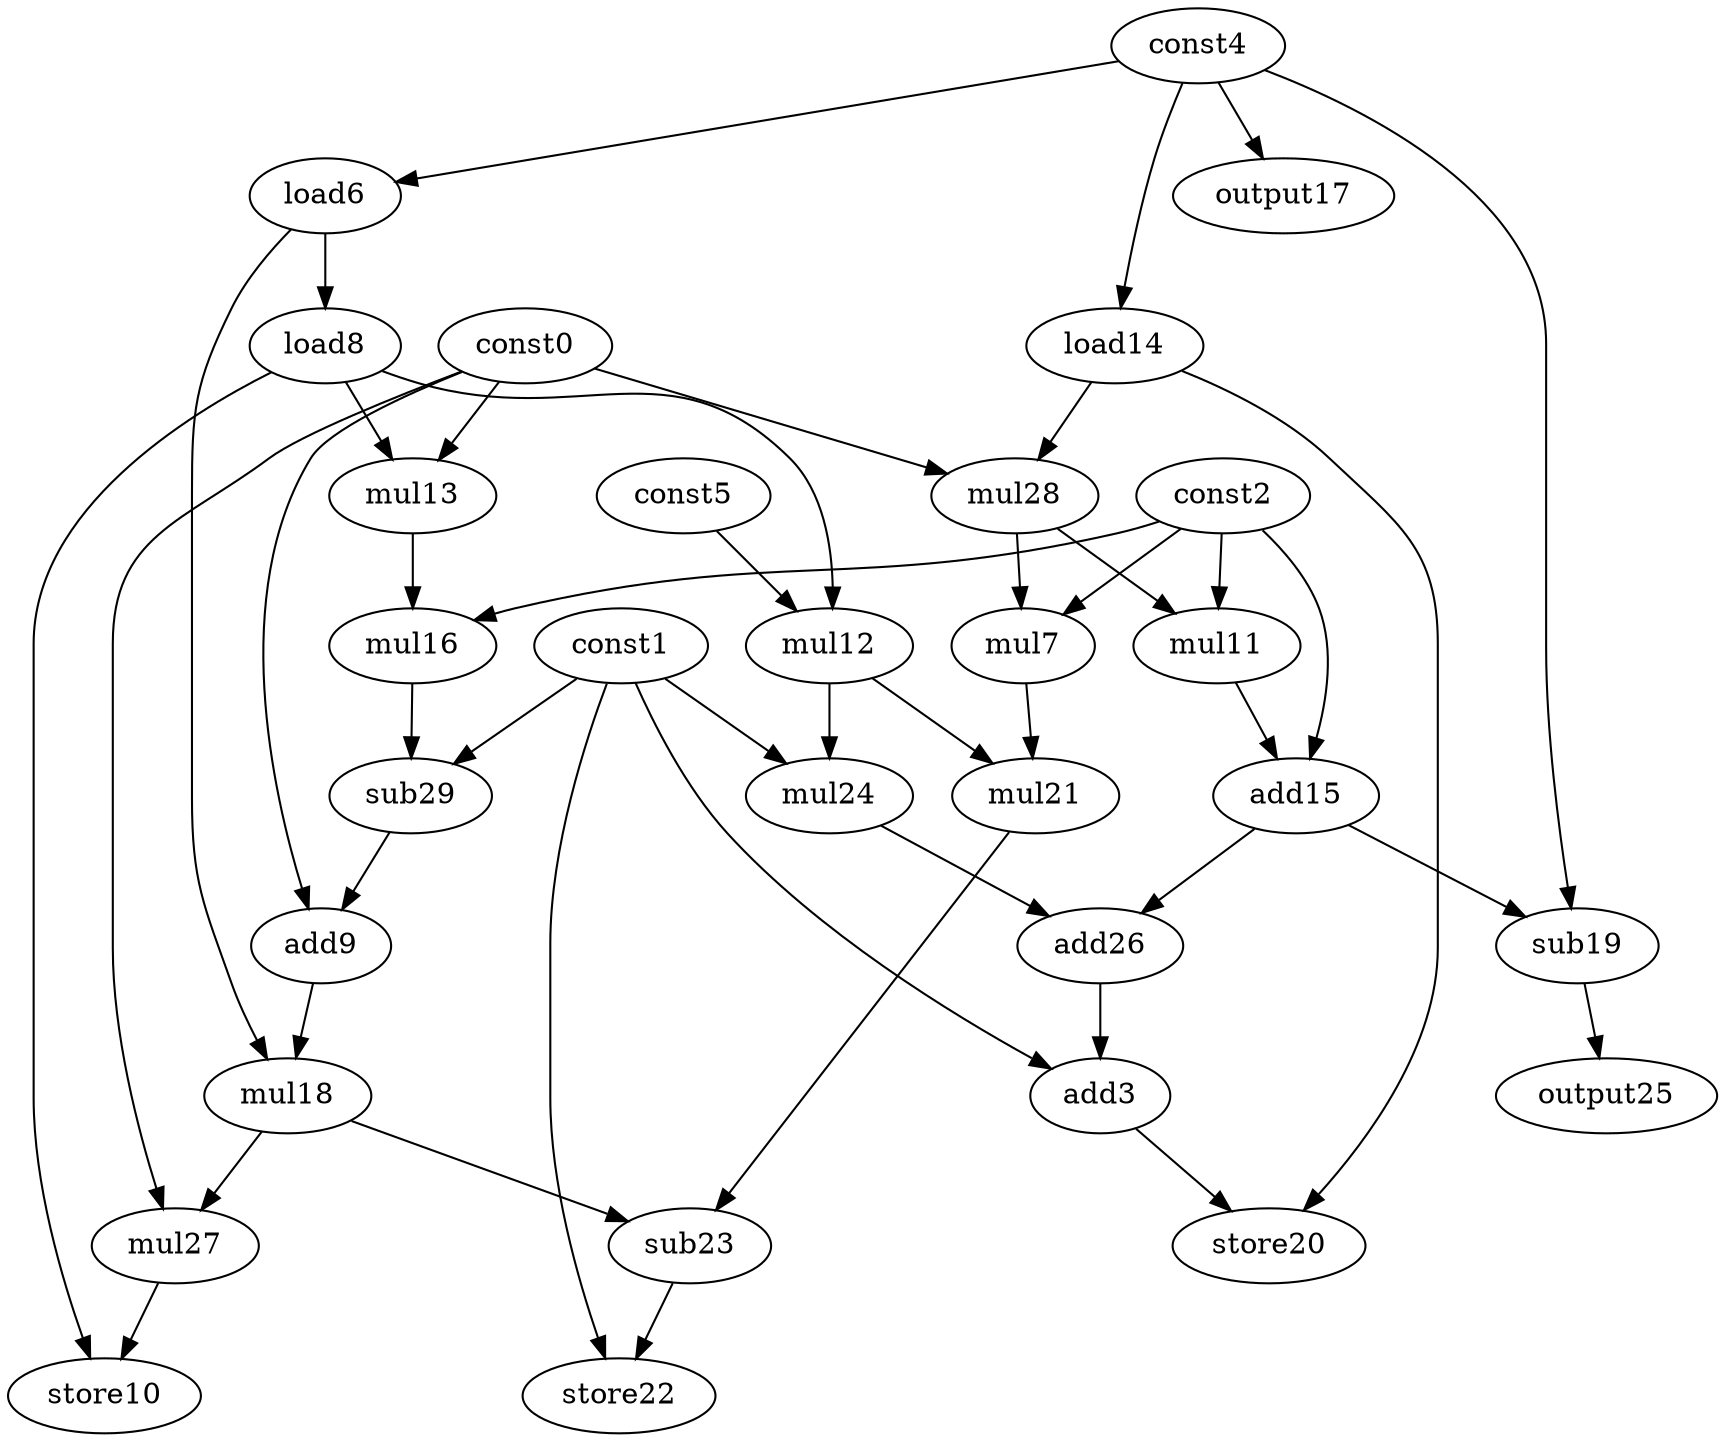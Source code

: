 digraph G { 
const0[opcode=const]; 
const1[opcode=const]; 
const2[opcode=const]; 
add3[opcode=add]; 
const4[opcode=const]; 
const5[opcode=const]; 
load6[opcode=load]; 
mul7[opcode=mul]; 
load8[opcode=load]; 
add9[opcode=add]; 
store10[opcode=store]; 
mul11[opcode=mul]; 
mul12[opcode=mul]; 
mul13[opcode=mul]; 
load14[opcode=load]; 
add15[opcode=add]; 
mul16[opcode=mul]; 
output17[opcode=output]; 
mul18[opcode=mul]; 
sub19[opcode=sub]; 
store20[opcode=store]; 
mul21[opcode=mul]; 
store22[opcode=store]; 
sub23[opcode=sub]; 
mul24[opcode=mul]; 
output25[opcode=output]; 
add26[opcode=add]; 
mul27[opcode=mul]; 
mul28[opcode=mul]; 
sub29[opcode=sub]; 
const4->load6[operand=0];
const4->load14[operand=0];
const4->output17[operand=0];
load6->load8[operand=0];
const0->mul28[operand=0];
load14->mul28[operand=1];
const2->mul7[operand=0];
mul28->mul7[operand=1];
const2->mul11[operand=0];
mul28->mul11[operand=1];
load8->mul12[operand=0];
const5->mul12[operand=1];
const0->mul13[operand=0];
load8->mul13[operand=1];
const2->add15[operand=0];
mul11->add15[operand=1];
const2->mul16[operand=0];
mul13->mul16[operand=1];
mul12->mul21[operand=0];
mul7->mul21[operand=1];
const1->mul24[operand=0];
mul12->mul24[operand=1];
const4->sub19[operand=0];
add15->sub19[operand=1];
mul24->add26[operand=0];
add15->add26[operand=1];
mul16->sub29[operand=0];
const1->sub29[operand=1];
const1->add3[operand=0];
add26->add3[operand=1];
const0->add9[operand=0];
sub29->add9[operand=1];
sub19->output25[operand=0];
add9->mul18[operand=0];
load6->mul18[operand=1];
add3->store20[operand=0];
load14->store20[operand=1];
mul18->sub23[operand=0];
mul21->sub23[operand=1];
const0->mul27[operand=0];
mul18->mul27[operand=1];
load8->store10[operand=0];
mul27->store10[operand=1];
const1->store22[operand=0];
sub23->store22[operand=1];
}
